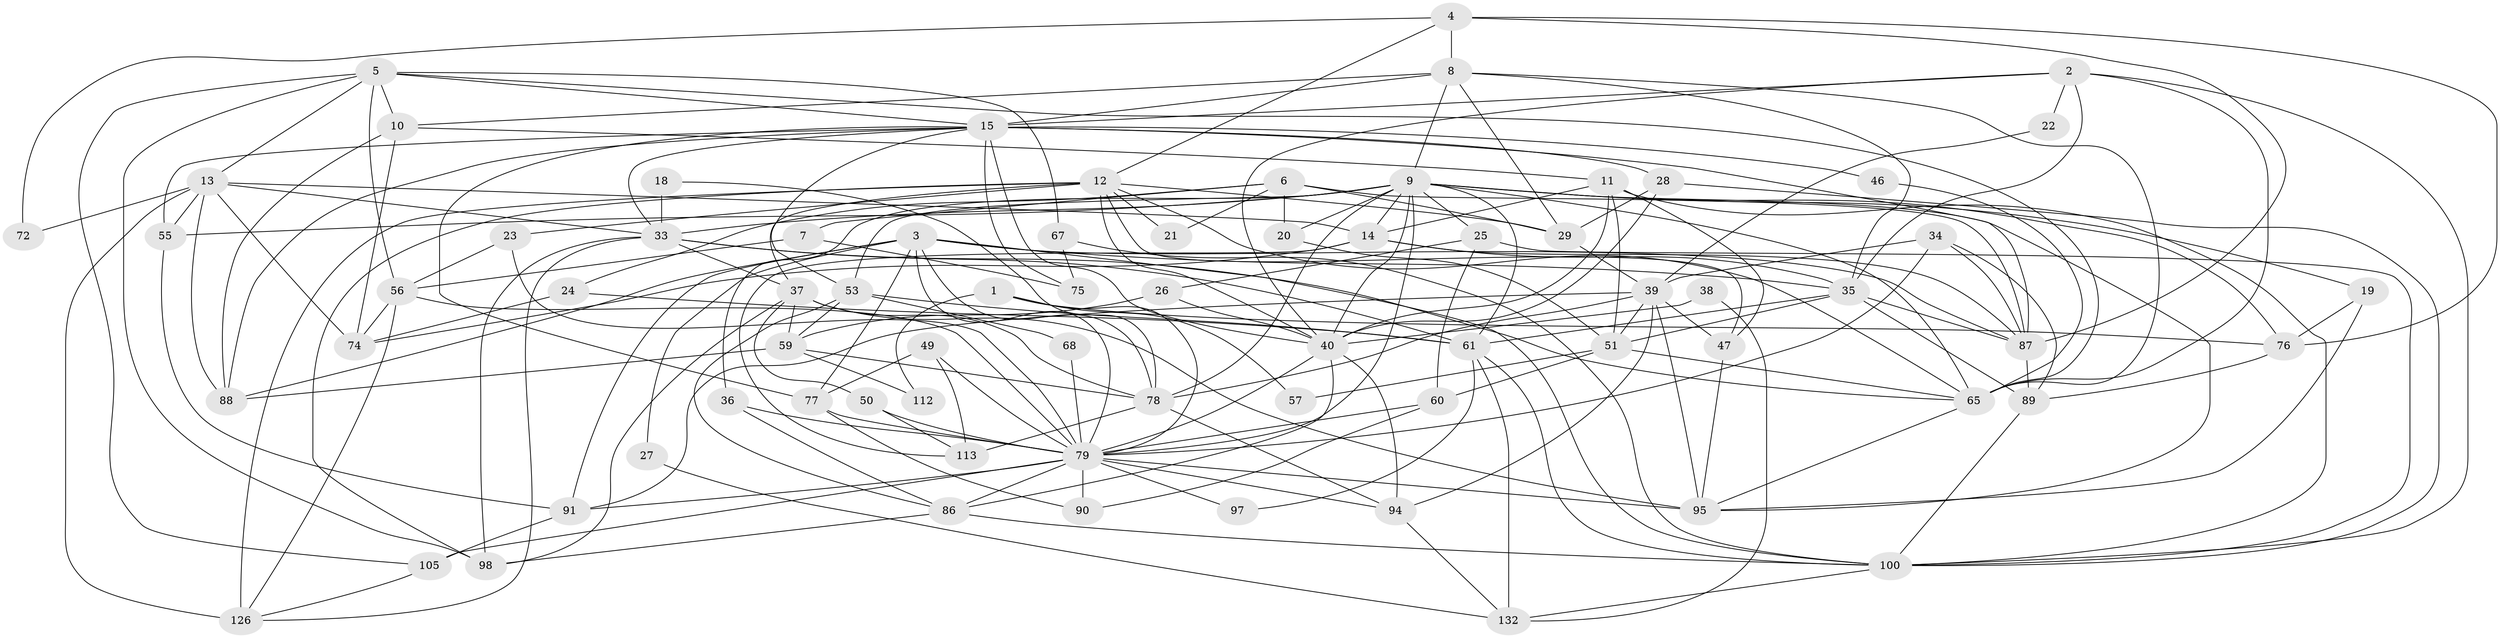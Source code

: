 // original degree distribution, {4: 0.18493150684931506, 7: 0.04794520547945205, 2: 0.1780821917808219, 3: 0.2602739726027397, 5: 0.21232876712328766, 6: 0.10273972602739725, 8: 0.0136986301369863}
// Generated by graph-tools (version 1.1) at 2025/15/03/09/25 04:15:10]
// undirected, 73 vertices, 200 edges
graph export_dot {
graph [start="1"]
  node [color=gray90,style=filled];
  1;
  2 [super="+32+52"];
  3 [super="+62+41+17"];
  4 [super="+111"];
  5 [super="+110"];
  6 [super="+42"];
  7;
  8 [super="+31"];
  9 [super="+30+130+93+109"];
  10;
  11 [super="+64"];
  12 [super="+121+45"];
  13 [super="+16+63"];
  14 [super="+44"];
  15 [super="+120"];
  18;
  19 [super="+58"];
  20;
  21;
  22;
  23;
  24;
  25 [super="+134"];
  26 [super="+83"];
  27;
  28;
  29 [super="+96"];
  33 [super="+69+118"];
  34;
  35 [super="+104"];
  36;
  37 [super="+143+115"];
  38;
  39 [super="+43+141"];
  40 [super="+54+92+71"];
  46;
  47;
  49;
  50 [super="+81"];
  51 [super="+66+123"];
  53 [super="+128+146"];
  55 [super="+114"];
  56 [super="+139"];
  57;
  59 [super="+133"];
  60 [super="+125"];
  61 [super="+80+73"];
  65 [super="+82+70"];
  67;
  68;
  72;
  74 [super="+127"];
  75;
  76;
  77 [super="+84"];
  78 [super="+85"];
  79 [super="+136+101"];
  86;
  87 [super="+108+129"];
  88 [super="+103"];
  89;
  90;
  91;
  94 [super="+99"];
  95 [super="+107"];
  97;
  98;
  100 [super="+140"];
  105;
  112;
  113 [super="+117"];
  126;
  132;
  1 -- 76;
  1 -- 57;
  1 -- 112;
  1 -- 79;
  2 -- 15;
  2 -- 65;
  2 -- 22;
  2 -- 40;
  2 -- 100;
  2 -- 35;
  3 -- 87;
  3 -- 35;
  3 -- 91;
  3 -- 88;
  3 -- 27;
  3 -- 100;
  3 -- 77;
  3 -- 79;
  3 -- 78;
  4 -- 87;
  4 -- 76;
  4 -- 72;
  4 -- 12;
  4 -- 8;
  5 -- 105;
  5 -- 98;
  5 -- 10;
  5 -- 67;
  5 -- 13;
  5 -- 56;
  5 -- 65;
  5 -- 15;
  6 -- 20;
  6 -- 21;
  6 -- 7;
  6 -- 24;
  6 -- 29 [weight=2];
  6 -- 87;
  7 -- 75;
  7 -- 56;
  8 -- 65;
  8 -- 10;
  8 -- 29;
  8 -- 15;
  8 -- 35;
  8 -- 9;
  9 -- 20 [weight=2];
  9 -- 14;
  9 -- 65;
  9 -- 76;
  9 -- 33;
  9 -- 95;
  9 -- 53;
  9 -- 55;
  9 -- 19;
  9 -- 61 [weight=2];
  9 -- 36;
  9 -- 40 [weight=2];
  9 -- 78 [weight=2];
  9 -- 79;
  9 -- 25;
  10 -- 11;
  10 -- 88;
  10 -- 74;
  11 -- 47;
  11 -- 40;
  11 -- 51;
  11 -- 14;
  11 -- 100;
  12 -- 23;
  12 -- 98;
  12 -- 65;
  12 -- 40 [weight=2];
  12 -- 47;
  12 -- 126;
  12 -- 21;
  12 -- 29;
  12 -- 37;
  13 -- 126 [weight=2];
  13 -- 33;
  13 -- 72;
  13 -- 74;
  13 -- 55;
  13 -- 88;
  13 -- 14 [weight=2];
  14 -- 113;
  14 -- 87;
  14 -- 35;
  14 -- 74;
  15 -- 75;
  15 -- 33;
  15 -- 40;
  15 -- 77;
  15 -- 46;
  15 -- 53;
  15 -- 55;
  15 -- 88;
  15 -- 28;
  15 -- 87;
  18 -- 78;
  18 -- 33;
  19 -- 76;
  19 -- 95;
  20 -- 51;
  22 -- 39;
  23 -- 56;
  23 -- 79;
  24 -- 74;
  24 -- 61;
  25 -- 100;
  25 -- 26;
  25 -- 60;
  26 -- 40;
  26 -- 59;
  27 -- 132;
  28 -- 100;
  28 -- 40;
  28 -- 29;
  29 -- 39;
  33 -- 65;
  33 -- 98;
  33 -- 61;
  33 -- 126;
  33 -- 37;
  34 -- 89;
  34 -- 39;
  34 -- 87;
  34 -- 79;
  35 -- 61;
  35 -- 51;
  35 -- 87;
  35 -- 89;
  36 -- 86;
  36 -- 79;
  37 -- 98;
  37 -- 59;
  37 -- 95;
  37 -- 78;
  37 -- 50;
  38 -- 132;
  38 -- 40;
  39 -- 95;
  39 -- 47;
  39 -- 78;
  39 -- 51;
  39 -- 91;
  39 -- 94;
  40 -- 86;
  40 -- 94;
  40 -- 79 [weight=2];
  46 -- 65;
  47 -- 95;
  49 -- 113;
  49 -- 77;
  49 -- 79;
  50 -- 79 [weight=2];
  50 -- 113;
  51 -- 57;
  51 -- 60;
  51 -- 65;
  53 -- 61;
  53 -- 68;
  53 -- 86;
  53 -- 59;
  55 -- 91;
  56 -- 126;
  56 -- 79 [weight=2];
  56 -- 74;
  59 -- 88;
  59 -- 112;
  59 -- 78;
  60 -- 90;
  60 -- 79;
  61 -- 132;
  61 -- 97;
  61 -- 100;
  65 -- 95;
  67 -- 75;
  67 -- 100;
  68 -- 79;
  76 -- 89;
  77 -- 90;
  77 -- 79;
  78 -- 113 [weight=2];
  78 -- 94;
  79 -- 95 [weight=2];
  79 -- 105;
  79 -- 94;
  79 -- 97;
  79 -- 86;
  79 -- 90;
  79 -- 91;
  86 -- 98;
  86 -- 100;
  87 -- 89;
  89 -- 100;
  91 -- 105;
  94 -- 132;
  100 -- 132;
  105 -- 126;
}
